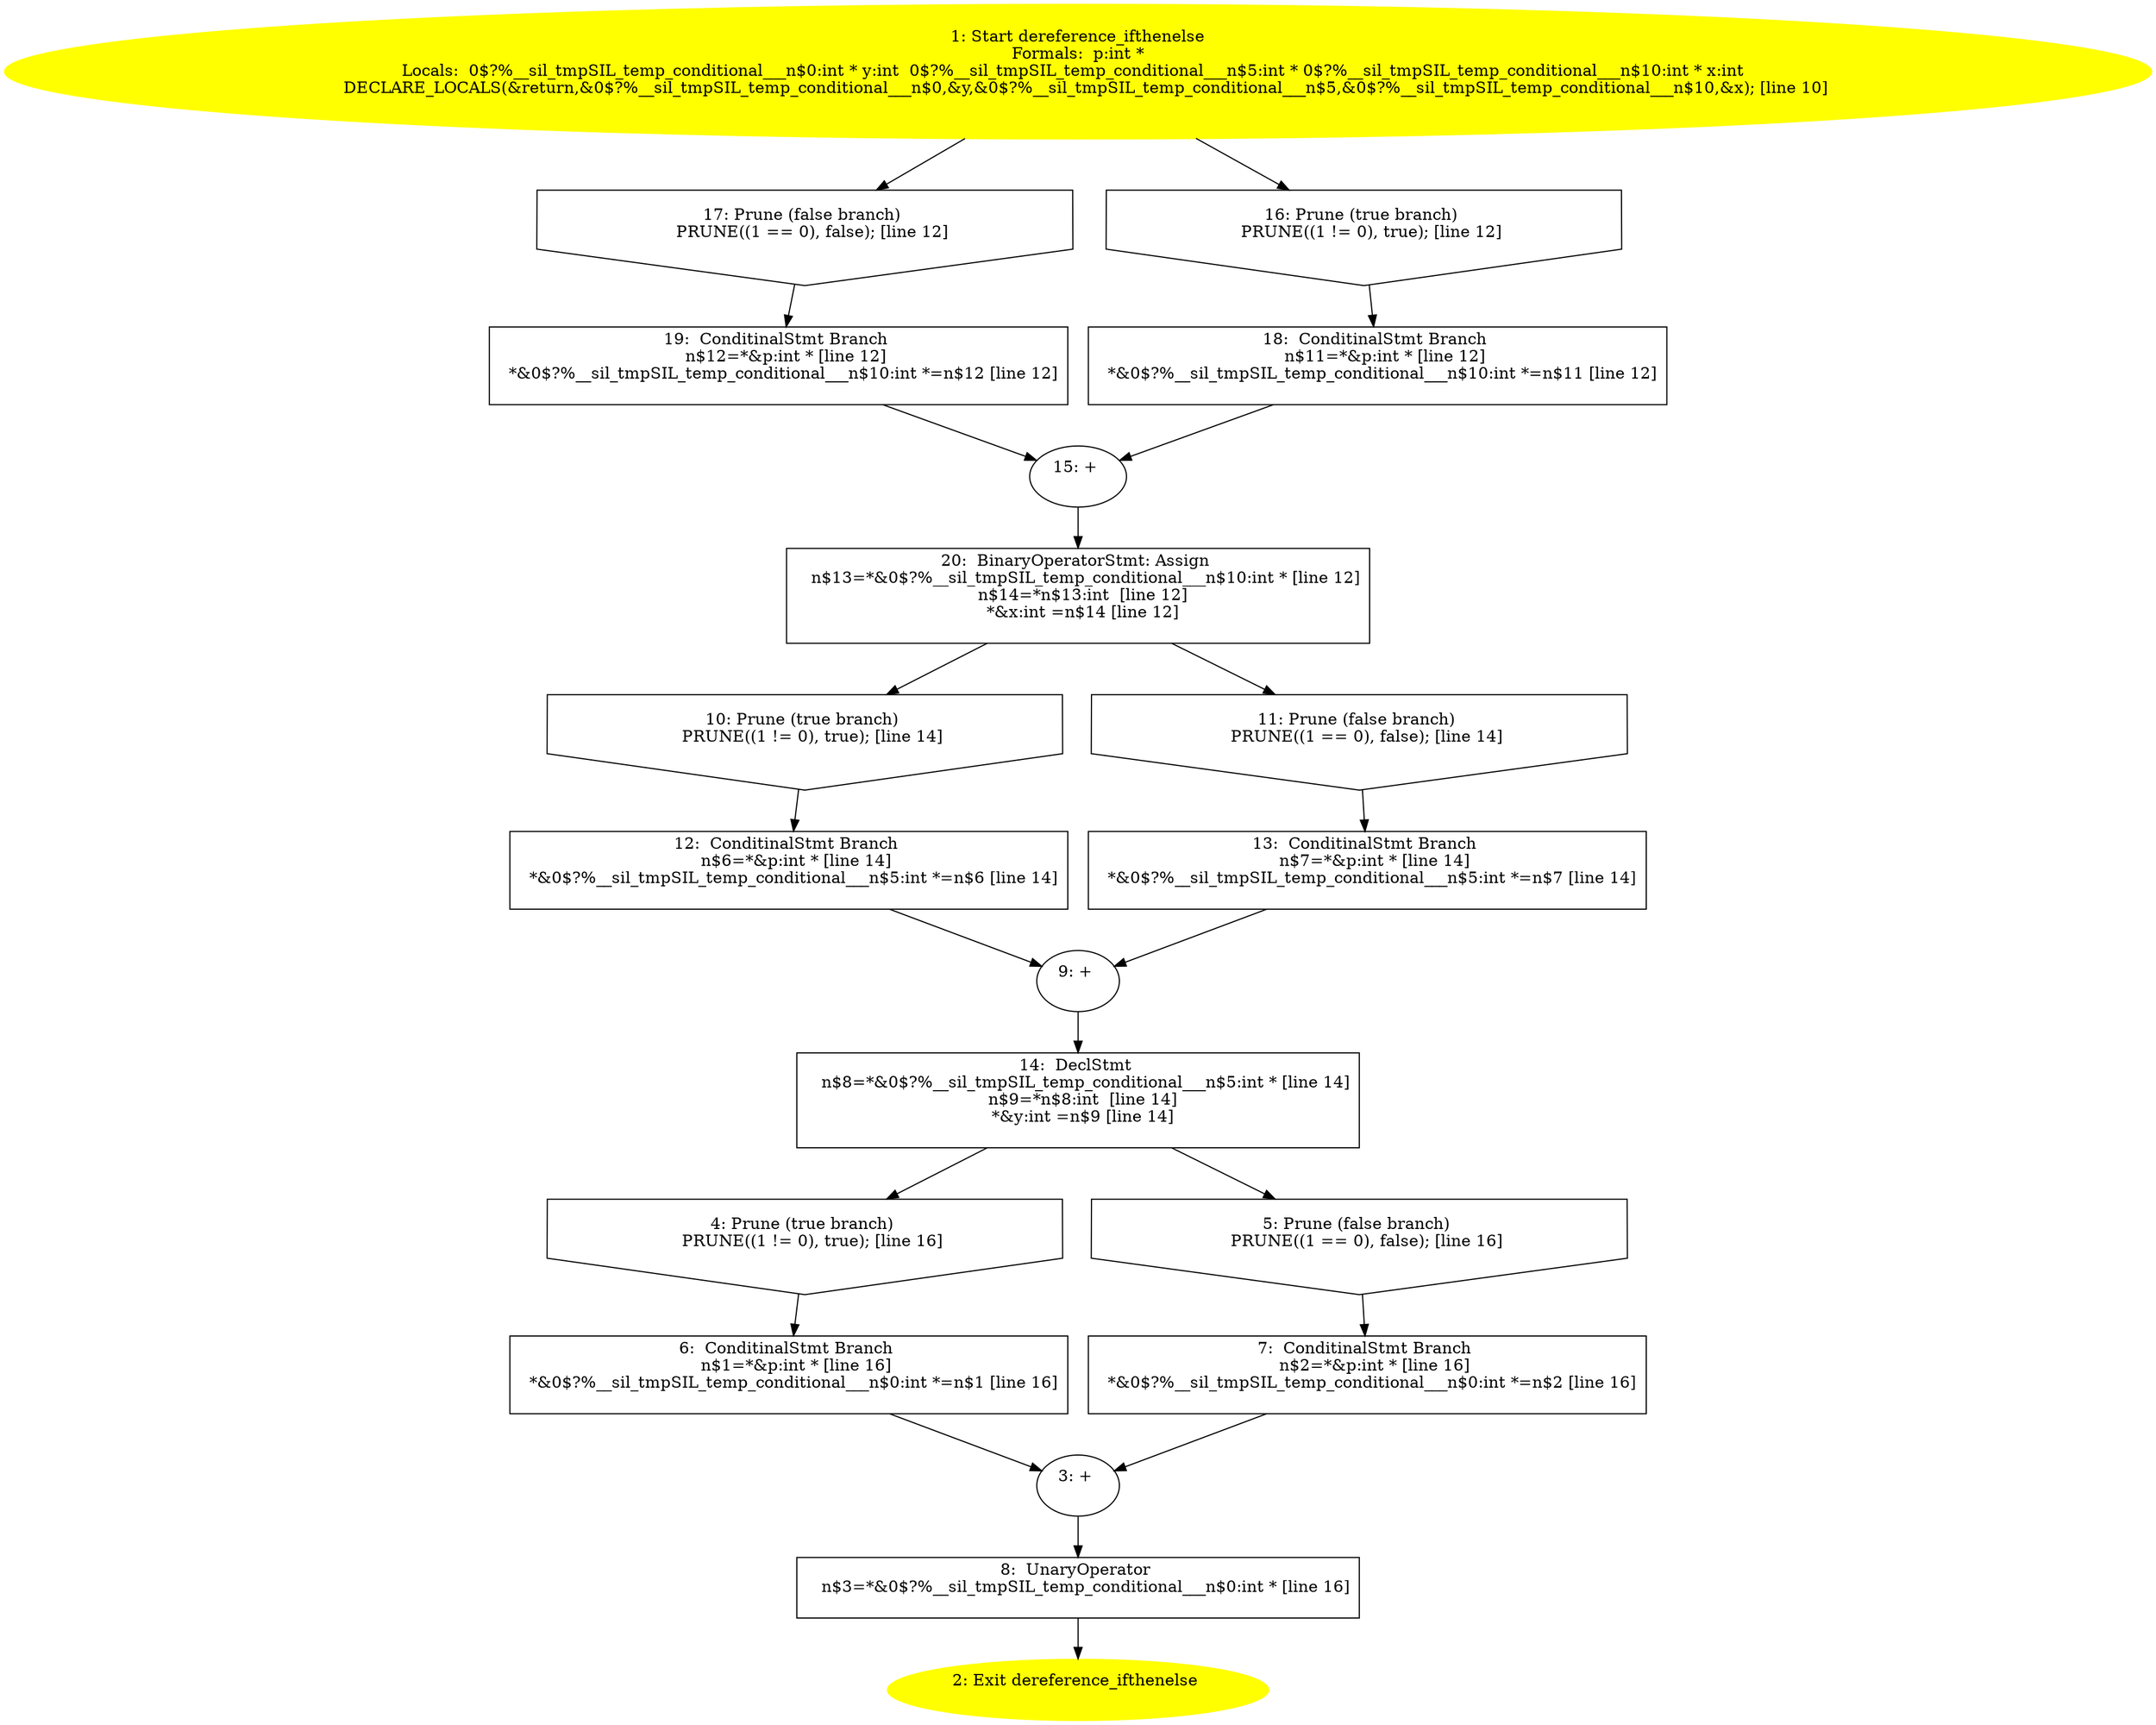 /* @generated */
digraph iCFG {
"dereference_ifthenelse20" [label="20:  BinaryOperatorStmt: Assign \n   n$13=*&0$?%__sil_tmpSIL_temp_conditional___n$10:int * [line 12]\n  n$14=*n$13:int  [line 12]\n  *&x:int =n$14 [line 12]\n " shape="box"]
	

	 "dereference_ifthenelse20" -> "dereference_ifthenelse10" ;
	 "dereference_ifthenelse20" -> "dereference_ifthenelse11" ;
"dereference_ifthenelse19" [label="19:  ConditinalStmt Branch \n   n$12=*&p:int * [line 12]\n  *&0$?%__sil_tmpSIL_temp_conditional___n$10:int *=n$12 [line 12]\n " shape="box"]
	

	 "dereference_ifthenelse19" -> "dereference_ifthenelse15" ;
"dereference_ifthenelse18" [label="18:  ConditinalStmt Branch \n   n$11=*&p:int * [line 12]\n  *&0$?%__sil_tmpSIL_temp_conditional___n$10:int *=n$11 [line 12]\n " shape="box"]
	

	 "dereference_ifthenelse18" -> "dereference_ifthenelse15" ;
"dereference_ifthenelse17" [label="17: Prune (false branch) \n   PRUNE((1 == 0), false); [line 12]\n " shape="invhouse"]
	

	 "dereference_ifthenelse17" -> "dereference_ifthenelse19" ;
"dereference_ifthenelse16" [label="16: Prune (true branch) \n   PRUNE((1 != 0), true); [line 12]\n " shape="invhouse"]
	

	 "dereference_ifthenelse16" -> "dereference_ifthenelse18" ;
"dereference_ifthenelse15" [label="15: + \n  " ]
	

	 "dereference_ifthenelse15" -> "dereference_ifthenelse20" ;
"dereference_ifthenelse14" [label="14:  DeclStmt \n   n$8=*&0$?%__sil_tmpSIL_temp_conditional___n$5:int * [line 14]\n  n$9=*n$8:int  [line 14]\n  *&y:int =n$9 [line 14]\n " shape="box"]
	

	 "dereference_ifthenelse14" -> "dereference_ifthenelse4" ;
	 "dereference_ifthenelse14" -> "dereference_ifthenelse5" ;
"dereference_ifthenelse13" [label="13:  ConditinalStmt Branch \n   n$7=*&p:int * [line 14]\n  *&0$?%__sil_tmpSIL_temp_conditional___n$5:int *=n$7 [line 14]\n " shape="box"]
	

	 "dereference_ifthenelse13" -> "dereference_ifthenelse9" ;
"dereference_ifthenelse12" [label="12:  ConditinalStmt Branch \n   n$6=*&p:int * [line 14]\n  *&0$?%__sil_tmpSIL_temp_conditional___n$5:int *=n$6 [line 14]\n " shape="box"]
	

	 "dereference_ifthenelse12" -> "dereference_ifthenelse9" ;
"dereference_ifthenelse11" [label="11: Prune (false branch) \n   PRUNE((1 == 0), false); [line 14]\n " shape="invhouse"]
	

	 "dereference_ifthenelse11" -> "dereference_ifthenelse13" ;
"dereference_ifthenelse10" [label="10: Prune (true branch) \n   PRUNE((1 != 0), true); [line 14]\n " shape="invhouse"]
	

	 "dereference_ifthenelse10" -> "dereference_ifthenelse12" ;
"dereference_ifthenelse9" [label="9: + \n  " ]
	

	 "dereference_ifthenelse9" -> "dereference_ifthenelse14" ;
"dereference_ifthenelse8" [label="8:  UnaryOperator \n   n$3=*&0$?%__sil_tmpSIL_temp_conditional___n$0:int * [line 16]\n " shape="box"]
	

	 "dereference_ifthenelse8" -> "dereference_ifthenelse2" ;
"dereference_ifthenelse7" [label="7:  ConditinalStmt Branch \n   n$2=*&p:int * [line 16]\n  *&0$?%__sil_tmpSIL_temp_conditional___n$0:int *=n$2 [line 16]\n " shape="box"]
	

	 "dereference_ifthenelse7" -> "dereference_ifthenelse3" ;
"dereference_ifthenelse6" [label="6:  ConditinalStmt Branch \n   n$1=*&p:int * [line 16]\n  *&0$?%__sil_tmpSIL_temp_conditional___n$0:int *=n$1 [line 16]\n " shape="box"]
	

	 "dereference_ifthenelse6" -> "dereference_ifthenelse3" ;
"dereference_ifthenelse5" [label="5: Prune (false branch) \n   PRUNE((1 == 0), false); [line 16]\n " shape="invhouse"]
	

	 "dereference_ifthenelse5" -> "dereference_ifthenelse7" ;
"dereference_ifthenelse4" [label="4: Prune (true branch) \n   PRUNE((1 != 0), true); [line 16]\n " shape="invhouse"]
	

	 "dereference_ifthenelse4" -> "dereference_ifthenelse6" ;
"dereference_ifthenelse3" [label="3: + \n  " ]
	

	 "dereference_ifthenelse3" -> "dereference_ifthenelse8" ;
"dereference_ifthenelse2" [label="2: Exit dereference_ifthenelse \n  " color=yellow style=filled]
	

"dereference_ifthenelse1" [label="1: Start dereference_ifthenelse\nFormals:  p:int *\nLocals:  0$?%__sil_tmpSIL_temp_conditional___n$0:int * y:int  0$?%__sil_tmpSIL_temp_conditional___n$5:int * 0$?%__sil_tmpSIL_temp_conditional___n$10:int * x:int  \n   DECLARE_LOCALS(&return,&0$?%__sil_tmpSIL_temp_conditional___n$0,&y,&0$?%__sil_tmpSIL_temp_conditional___n$5,&0$?%__sil_tmpSIL_temp_conditional___n$10,&x); [line 10]\n " color=yellow style=filled]
	

	 "dereference_ifthenelse1" -> "dereference_ifthenelse16" ;
	 "dereference_ifthenelse1" -> "dereference_ifthenelse17" ;
}
